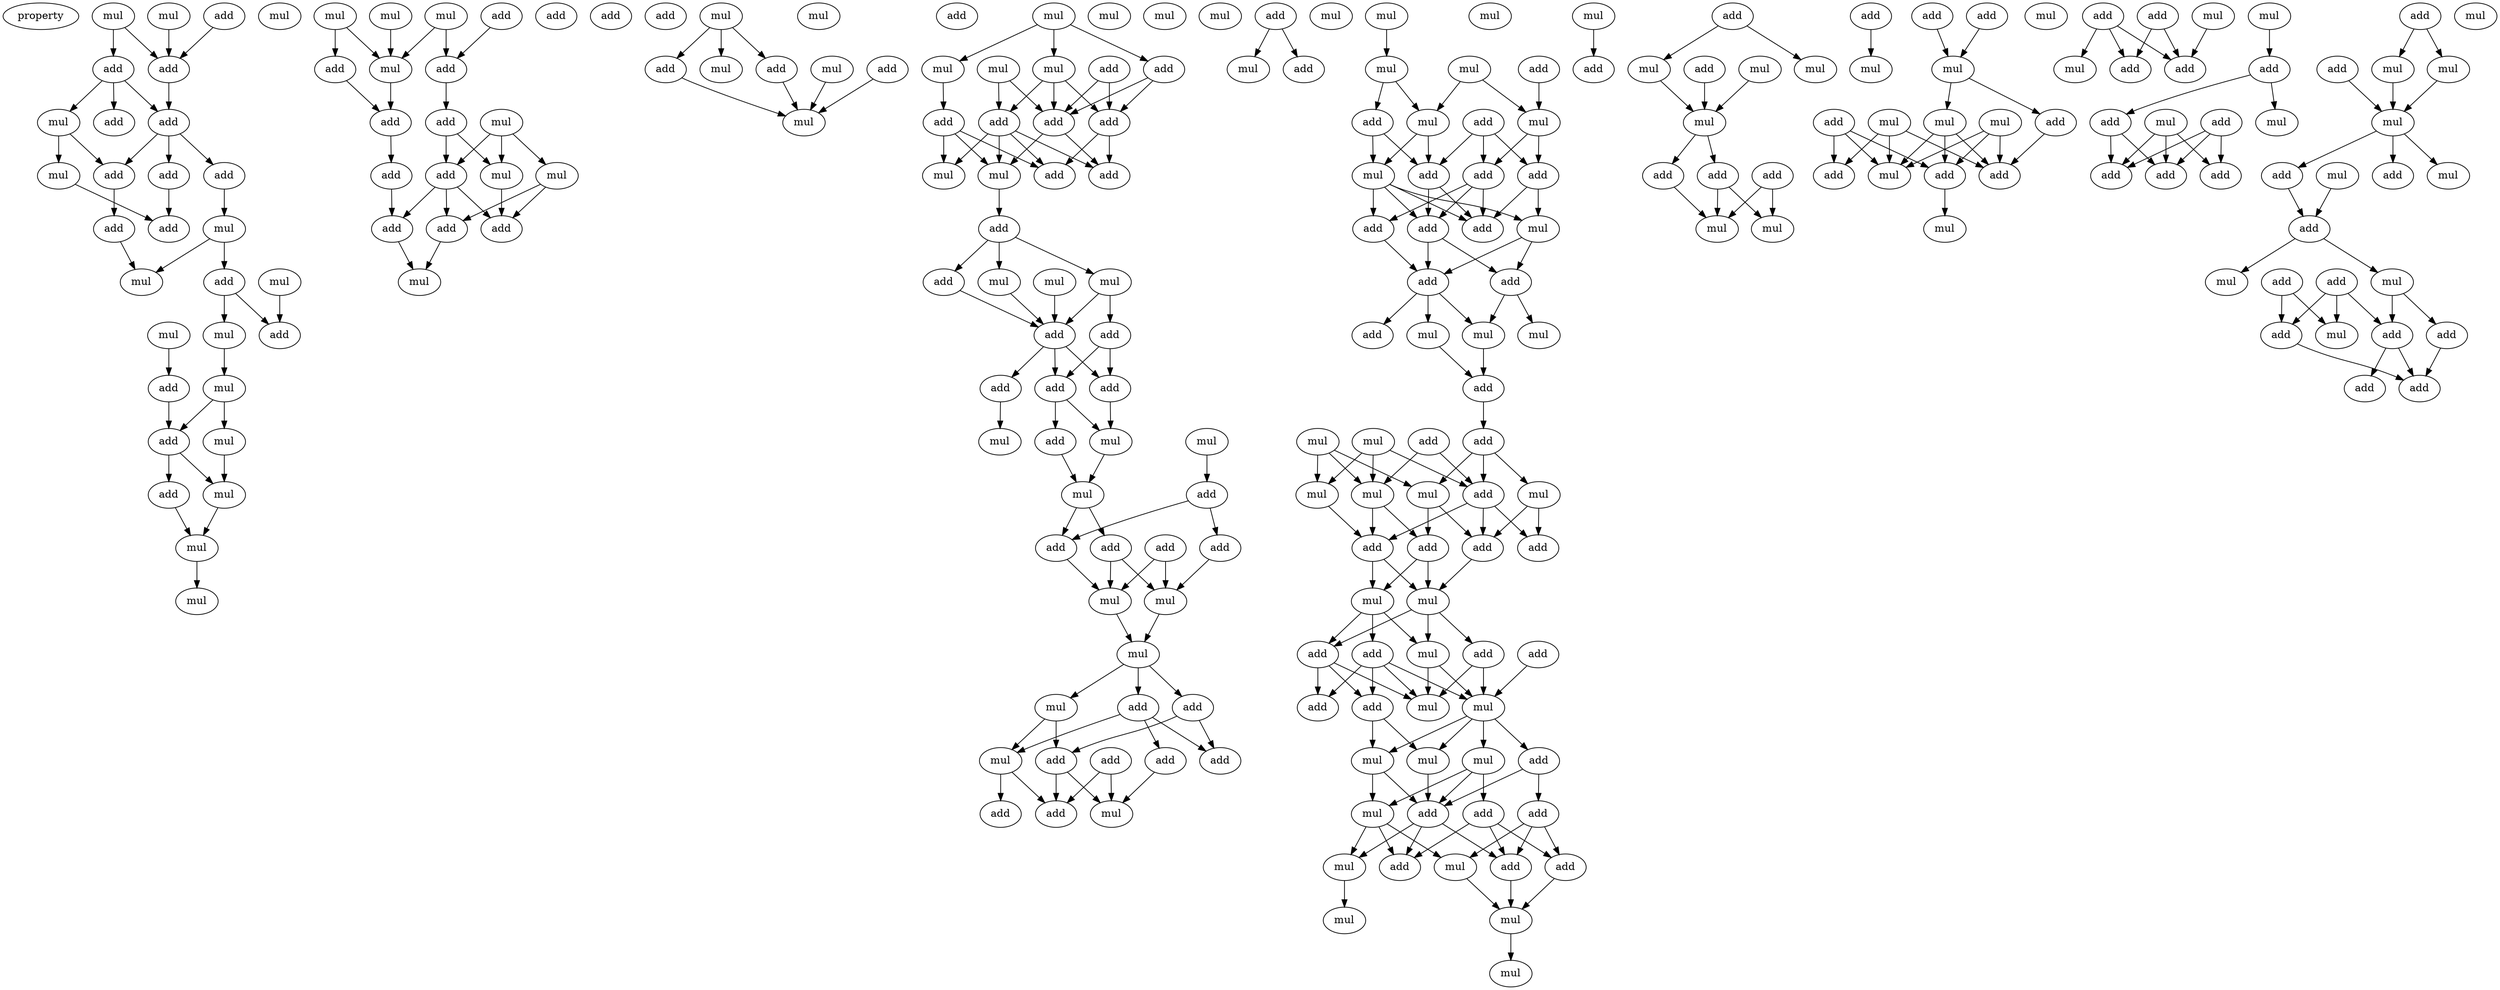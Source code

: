 digraph {
    node [fontcolor=black]
    property [mul=2,lf=1.7]
    0 [ label = mul ];
    1 [ label = add ];
    2 [ label = mul ];
    3 [ label = mul ];
    4 [ label = add ];
    5 [ label = add ];
    6 [ label = add ];
    7 [ label = mul ];
    8 [ label = add ];
    9 [ label = add ];
    10 [ label = add ];
    11 [ label = add ];
    12 [ label = mul ];
    13 [ label = add ];
    14 [ label = mul ];
    15 [ label = add ];
    16 [ label = mul ];
    17 [ label = mul ];
    18 [ label = add ];
    19 [ label = mul ];
    20 [ label = mul ];
    21 [ label = add ];
    22 [ label = add ];
    23 [ label = mul ];
    24 [ label = add ];
    25 [ label = mul ];
    26 [ label = add ];
    27 [ label = mul ];
    28 [ label = mul ];
    29 [ label = mul ];
    30 [ label = mul ];
    31 [ label = add ];
    32 [ label = mul ];
    33 [ label = mul ];
    34 [ label = add ];
    35 [ label = add ];
    36 [ label = mul ];
    37 [ label = add ];
    38 [ label = mul ];
    39 [ label = add ];
    40 [ label = add ];
    41 [ label = mul ];
    42 [ label = add ];
    43 [ label = mul ];
    44 [ label = add ];
    45 [ label = add ];
    46 [ label = add ];
    47 [ label = mul ];
    48 [ label = add ];
    49 [ label = add ];
    50 [ label = add ];
    51 [ label = mul ];
    52 [ label = add ];
    53 [ label = mul ];
    54 [ label = mul ];
    55 [ label = add ];
    56 [ label = add ];
    57 [ label = mul ];
    58 [ label = mul ];
    59 [ label = add ];
    60 [ label = mul ];
    61 [ label = mul ];
    62 [ label = add ];
    63 [ label = mul ];
    64 [ label = mul ];
    65 [ label = add ];
    66 [ label = add ];
    67 [ label = add ];
    68 [ label = add ];
    69 [ label = add ];
    70 [ label = mul ];
    71 [ label = add ];
    72 [ label = mul ];
    73 [ label = add ];
    74 [ label = mul ];
    75 [ label = add ];
    76 [ label = add ];
    77 [ label = mul ];
    78 [ label = mul ];
    79 [ label = mul ];
    80 [ label = mul ];
    81 [ label = add ];
    82 [ label = add ];
    83 [ label = add ];
    84 [ label = add ];
    85 [ label = add ];
    86 [ label = mul ];
    87 [ label = add ];
    88 [ label = mul ];
    89 [ label = mul ];
    90 [ label = add ];
    91 [ label = mul ];
    92 [ label = add ];
    93 [ label = add ];
    94 [ label = add ];
    95 [ label = add ];
    96 [ label = mul ];
    97 [ label = mul ];
    98 [ label = mul ];
    99 [ label = mul ];
    100 [ label = mul ];
    101 [ label = add ];
    102 [ label = add ];
    103 [ label = add ];
    104 [ label = add ];
    105 [ label = add ];
    106 [ label = add ];
    107 [ label = mul ];
    108 [ label = add ];
    109 [ label = add ];
    110 [ label = mul ];
    111 [ label = add ];
    112 [ label = mul ];
    113 [ label = mul ];
    114 [ label = add ];
    115 [ label = mul ];
    116 [ label = add ];
    117 [ label = mul ];
    118 [ label = mul ];
    119 [ label = mul ];
    120 [ label = mul ];
    121 [ label = add ];
    122 [ label = add ];
    123 [ label = add ];
    124 [ label = add ];
    125 [ label = mul ];
    126 [ label = add ];
    127 [ label = add ];
    128 [ label = add ];
    129 [ label = add ];
    130 [ label = mul ];
    131 [ label = add ];
    132 [ label = add ];
    133 [ label = add ];
    134 [ label = mul ];
    135 [ label = mul ];
    136 [ label = mul ];
    137 [ label = add ];
    138 [ label = add ];
    139 [ label = mul ];
    140 [ label = add ];
    141 [ label = mul ];
    142 [ label = mul ];
    143 [ label = mul ];
    144 [ label = mul ];
    145 [ label = mul ];
    146 [ label = add ];
    147 [ label = add ];
    148 [ label = mul ];
    149 [ label = add ];
    150 [ label = add ];
    151 [ label = add ];
    152 [ label = mul ];
    153 [ label = mul ];
    154 [ label = add ];
    155 [ label = mul ];
    156 [ label = add ];
    157 [ label = add ];
    158 [ label = add ];
    159 [ label = mul ];
    160 [ label = add ];
    161 [ label = add ];
    162 [ label = mul ];
    163 [ label = mul ];
    164 [ label = mul ];
    165 [ label = mul ];
    166 [ label = add ];
    167 [ label = mul ];
    168 [ label = add ];
    169 [ label = add ];
    170 [ label = add ];
    171 [ label = mul ];
    172 [ label = mul ];
    173 [ label = add ];
    174 [ label = add ];
    175 [ label = add ];
    176 [ label = mul ];
    177 [ label = mul ];
    178 [ label = mul ];
    179 [ label = mul ];
    180 [ label = add ];
    181 [ label = add ];
    182 [ label = mul ];
    183 [ label = add ];
    184 [ label = mul ];
    185 [ label = mul ];
    186 [ label = mul ];
    187 [ label = add ];
    188 [ label = add ];
    189 [ label = add ];
    190 [ label = mul ];
    191 [ label = mul ];
    192 [ label = add ];
    193 [ label = add ];
    194 [ label = add ];
    195 [ label = mul ];
    196 [ label = mul ];
    197 [ label = add ];
    198 [ label = mul ];
    199 [ label = mul ];
    200 [ label = mul ];
    201 [ label = add ];
    202 [ label = add ];
    203 [ label = mul ];
    204 [ label = add ];
    205 [ label = mul ];
    206 [ label = add ];
    207 [ label = mul ];
    208 [ label = add ];
    209 [ label = mul ];
    210 [ label = add ];
    211 [ label = add ];
    212 [ label = add ];
    213 [ label = mul ];
    214 [ label = mul ];
    215 [ label = add ];
    216 [ label = add ];
    217 [ label = mul ];
    218 [ label = mul ];
    219 [ label = add ];
    220 [ label = add ];
    221 [ label = add ];
    222 [ label = add ];
    223 [ label = add ];
    224 [ label = add ];
    225 [ label = mul ];
    226 [ label = mul ];
    227 [ label = mul ];
    228 [ label = add ];
    229 [ label = add ];
    230 [ label = mul ];
    231 [ label = mul ];
    232 [ label = add ];
    233 [ label = add ];
    234 [ label = mul ];
    235 [ label = add ];
    236 [ label = mul ];
    237 [ label = mul ];
    238 [ label = mul ];
    239 [ label = add ];
    240 [ label = add ];
    241 [ label = add ];
    242 [ label = add ];
    243 [ label = add ];
    0 -> 4 [ name = 0 ];
    0 -> 5 [ name = 1 ];
    1 -> 4 [ name = 2 ];
    2 -> 4 [ name = 3 ];
    4 -> 6 [ name = 4 ];
    5 -> 6 [ name = 5 ];
    5 -> 7 [ name = 6 ];
    5 -> 8 [ name = 7 ];
    6 -> 9 [ name = 8 ];
    6 -> 10 [ name = 9 ];
    6 -> 11 [ name = 10 ];
    7 -> 9 [ name = 11 ];
    7 -> 12 [ name = 12 ];
    9 -> 15 [ name = 13 ];
    10 -> 14 [ name = 14 ];
    11 -> 13 [ name = 15 ];
    12 -> 13 [ name = 16 ];
    14 -> 17 [ name = 17 ];
    14 -> 18 [ name = 18 ];
    15 -> 17 [ name = 19 ];
    16 -> 21 [ name = 20 ];
    18 -> 19 [ name = 21 ];
    18 -> 21 [ name = 22 ];
    19 -> 23 [ name = 23 ];
    20 -> 22 [ name = 24 ];
    22 -> 24 [ name = 25 ];
    23 -> 24 [ name = 26 ];
    23 -> 25 [ name = 27 ];
    24 -> 26 [ name = 28 ];
    24 -> 27 [ name = 29 ];
    25 -> 27 [ name = 30 ];
    26 -> 28 [ name = 31 ];
    27 -> 28 [ name = 32 ];
    28 -> 29 [ name = 33 ];
    30 -> 36 [ name = 34 ];
    31 -> 35 [ name = 35 ];
    32 -> 35 [ name = 36 ];
    32 -> 36 [ name = 37 ];
    33 -> 34 [ name = 38 ];
    33 -> 36 [ name = 39 ];
    34 -> 37 [ name = 40 ];
    35 -> 39 [ name = 41 ];
    36 -> 37 [ name = 42 ];
    37 -> 42 [ name = 43 ];
    38 -> 40 [ name = 44 ];
    38 -> 41 [ name = 45 ];
    38 -> 43 [ name = 46 ];
    39 -> 40 [ name = 47 ];
    39 -> 43 [ name = 48 ];
    40 -> 44 [ name = 49 ];
    40 -> 45 [ name = 50 ];
    40 -> 46 [ name = 51 ];
    41 -> 44 [ name = 52 ];
    41 -> 45 [ name = 53 ];
    42 -> 46 [ name = 54 ];
    43 -> 45 [ name = 55 ];
    44 -> 47 [ name = 56 ];
    46 -> 47 [ name = 57 ];
    51 -> 52 [ name = 58 ];
    51 -> 53 [ name = 59 ];
    51 -> 56 [ name = 60 ];
    52 -> 57 [ name = 61 ];
    54 -> 57 [ name = 62 ];
    55 -> 57 [ name = 63 ];
    56 -> 57 [ name = 64 ];
    60 -> 61 [ name = 65 ];
    60 -> 64 [ name = 66 ];
    60 -> 65 [ name = 67 ];
    61 -> 67 [ name = 68 ];
    62 -> 66 [ name = 69 ];
    62 -> 68 [ name = 70 ];
    63 -> 66 [ name = 71 ];
    63 -> 69 [ name = 72 ];
    64 -> 66 [ name = 73 ];
    64 -> 68 [ name = 74 ];
    64 -> 69 [ name = 75 ];
    65 -> 66 [ name = 76 ];
    65 -> 68 [ name = 77 ];
    66 -> 71 [ name = 78 ];
    66 -> 74 [ name = 79 ];
    67 -> 72 [ name = 80 ];
    67 -> 73 [ name = 81 ];
    67 -> 74 [ name = 82 ];
    68 -> 71 [ name = 83 ];
    68 -> 73 [ name = 84 ];
    69 -> 71 [ name = 85 ];
    69 -> 72 [ name = 86 ];
    69 -> 73 [ name = 87 ];
    69 -> 74 [ name = 88 ];
    74 -> 75 [ name = 89 ];
    75 -> 76 [ name = 90 ];
    75 -> 77 [ name = 91 ];
    75 -> 80 [ name = 92 ];
    76 -> 82 [ name = 93 ];
    77 -> 81 [ name = 94 ];
    77 -> 82 [ name = 95 ];
    78 -> 82 [ name = 96 ];
    80 -> 82 [ name = 97 ];
    81 -> 83 [ name = 98 ];
    81 -> 84 [ name = 99 ];
    82 -> 83 [ name = 100 ];
    82 -> 84 [ name = 101 ];
    82 -> 85 [ name = 102 ];
    83 -> 86 [ name = 103 ];
    83 -> 87 [ name = 104 ];
    84 -> 86 [ name = 105 ];
    85 -> 89 [ name = 106 ];
    86 -> 91 [ name = 107 ];
    87 -> 91 [ name = 108 ];
    88 -> 90 [ name = 109 ];
    90 -> 93 [ name = 110 ];
    90 -> 95 [ name = 111 ];
    91 -> 93 [ name = 112 ];
    91 -> 94 [ name = 113 ];
    92 -> 96 [ name = 114 ];
    92 -> 97 [ name = 115 ];
    93 -> 97 [ name = 116 ];
    94 -> 96 [ name = 117 ];
    94 -> 97 [ name = 118 ];
    95 -> 96 [ name = 119 ];
    96 -> 99 [ name = 120 ];
    97 -> 99 [ name = 121 ];
    99 -> 100 [ name = 122 ];
    99 -> 101 [ name = 123 ];
    99 -> 102 [ name = 124 ];
    100 -> 104 [ name = 125 ];
    100 -> 107 [ name = 126 ];
    101 -> 104 [ name = 127 ];
    101 -> 105 [ name = 128 ];
    102 -> 103 [ name = 129 ];
    102 -> 105 [ name = 130 ];
    102 -> 107 [ name = 131 ];
    103 -> 110 [ name = 132 ];
    104 -> 108 [ name = 133 ];
    104 -> 110 [ name = 134 ];
    106 -> 108 [ name = 135 ];
    106 -> 110 [ name = 136 ];
    107 -> 108 [ name = 137 ];
    107 -> 109 [ name = 138 ];
    111 -> 113 [ name = 139 ];
    111 -> 114 [ name = 140 ];
    115 -> 117 [ name = 141 ];
    116 -> 120 [ name = 142 ];
    117 -> 119 [ name = 143 ];
    117 -> 122 [ name = 144 ];
    118 -> 119 [ name = 145 ];
    118 -> 120 [ name = 146 ];
    119 -> 124 [ name = 147 ];
    119 -> 125 [ name = 148 ];
    120 -> 123 [ name = 149 ];
    120 -> 126 [ name = 150 ];
    121 -> 123 [ name = 151 ];
    121 -> 124 [ name = 152 ];
    121 -> 126 [ name = 153 ];
    122 -> 124 [ name = 154 ];
    122 -> 125 [ name = 155 ];
    123 -> 127 [ name = 156 ];
    123 -> 128 [ name = 157 ];
    123 -> 129 [ name = 158 ];
    124 -> 127 [ name = 159 ];
    124 -> 129 [ name = 160 ];
    125 -> 127 [ name = 161 ];
    125 -> 128 [ name = 162 ];
    125 -> 129 [ name = 163 ];
    125 -> 130 [ name = 164 ];
    126 -> 129 [ name = 165 ];
    126 -> 130 [ name = 166 ];
    127 -> 131 [ name = 167 ];
    127 -> 132 [ name = 168 ];
    128 -> 131 [ name = 169 ];
    130 -> 131 [ name = 170 ];
    130 -> 132 [ name = 171 ];
    131 -> 133 [ name = 172 ];
    131 -> 134 [ name = 173 ];
    131 -> 135 [ name = 174 ];
    132 -> 134 [ name = 175 ];
    132 -> 136 [ name = 176 ];
    134 -> 137 [ name = 177 ];
    135 -> 137 [ name = 178 ];
    137 -> 140 [ name = 179 ];
    138 -> 143 [ name = 180 ];
    138 -> 146 [ name = 181 ];
    139 -> 142 [ name = 182 ];
    139 -> 143 [ name = 183 ];
    139 -> 145 [ name = 184 ];
    140 -> 144 [ name = 185 ];
    140 -> 145 [ name = 186 ];
    140 -> 146 [ name = 187 ];
    141 -> 142 [ name = 188 ];
    141 -> 143 [ name = 189 ];
    141 -> 146 [ name = 190 ];
    142 -> 149 [ name = 191 ];
    143 -> 149 [ name = 192 ];
    143 -> 150 [ name = 193 ];
    144 -> 147 [ name = 194 ];
    144 -> 151 [ name = 195 ];
    145 -> 150 [ name = 196 ];
    145 -> 151 [ name = 197 ];
    146 -> 147 [ name = 198 ];
    146 -> 149 [ name = 199 ];
    146 -> 151 [ name = 200 ];
    149 -> 152 [ name = 201 ];
    149 -> 153 [ name = 202 ];
    150 -> 152 [ name = 203 ];
    150 -> 153 [ name = 204 ];
    151 -> 152 [ name = 205 ];
    152 -> 155 [ name = 206 ];
    152 -> 157 [ name = 207 ];
    152 -> 158 [ name = 208 ];
    153 -> 155 [ name = 209 ];
    153 -> 156 [ name = 210 ];
    153 -> 158 [ name = 211 ];
    154 -> 162 [ name = 212 ];
    155 -> 159 [ name = 213 ];
    155 -> 162 [ name = 214 ];
    156 -> 159 [ name = 215 ];
    156 -> 160 [ name = 216 ];
    156 -> 161 [ name = 217 ];
    156 -> 162 [ name = 218 ];
    157 -> 159 [ name = 219 ];
    157 -> 162 [ name = 220 ];
    158 -> 159 [ name = 221 ];
    158 -> 160 [ name = 222 ];
    158 -> 161 [ name = 223 ];
    160 -> 163 [ name = 224 ];
    160 -> 164 [ name = 225 ];
    162 -> 163 [ name = 226 ];
    162 -> 164 [ name = 227 ];
    162 -> 165 [ name = 228 ];
    162 -> 166 [ name = 229 ];
    163 -> 167 [ name = 230 ];
    163 -> 169 [ name = 231 ];
    164 -> 169 [ name = 232 ];
    165 -> 167 [ name = 233 ];
    165 -> 168 [ name = 234 ];
    165 -> 169 [ name = 235 ];
    166 -> 169 [ name = 236 ];
    166 -> 170 [ name = 237 ];
    167 -> 171 [ name = 238 ];
    167 -> 172 [ name = 239 ];
    167 -> 173 [ name = 240 ];
    168 -> 173 [ name = 241 ];
    168 -> 174 [ name = 242 ];
    168 -> 175 [ name = 243 ];
    169 -> 171 [ name = 244 ];
    169 -> 173 [ name = 245 ];
    169 -> 175 [ name = 246 ];
    170 -> 172 [ name = 247 ];
    170 -> 174 [ name = 248 ];
    170 -> 175 [ name = 249 ];
    171 -> 177 [ name = 250 ];
    172 -> 176 [ name = 251 ];
    174 -> 176 [ name = 252 ];
    175 -> 176 [ name = 253 ];
    176 -> 178 [ name = 254 ];
    179 -> 180 [ name = 255 ];
    181 -> 182 [ name = 256 ];
    181 -> 185 [ name = 257 ];
    182 -> 186 [ name = 258 ];
    183 -> 186 [ name = 259 ];
    184 -> 186 [ name = 260 ];
    186 -> 188 [ name = 261 ];
    186 -> 189 [ name = 262 ];
    187 -> 190 [ name = 263 ];
    187 -> 191 [ name = 264 ];
    188 -> 191 [ name = 265 ];
    189 -> 190 [ name = 266 ];
    189 -> 191 [ name = 267 ];
    192 -> 195 [ name = 268 ];
    193 -> 196 [ name = 269 ];
    194 -> 196 [ name = 270 ];
    196 -> 200 [ name = 271 ];
    196 -> 201 [ name = 272 ];
    197 -> 202 [ name = 273 ];
    197 -> 204 [ name = 274 ];
    197 -> 205 [ name = 275 ];
    198 -> 202 [ name = 276 ];
    198 -> 205 [ name = 277 ];
    198 -> 206 [ name = 278 ];
    199 -> 204 [ name = 279 ];
    199 -> 205 [ name = 280 ];
    199 -> 206 [ name = 281 ];
    200 -> 204 [ name = 282 ];
    200 -> 205 [ name = 283 ];
    200 -> 206 [ name = 284 ];
    201 -> 206 [ name = 285 ];
    204 -> 207 [ name = 286 ];
    208 -> 211 [ name = 287 ];
    208 -> 212 [ name = 288 ];
    209 -> 212 [ name = 289 ];
    210 -> 211 [ name = 290 ];
    210 -> 212 [ name = 291 ];
    210 -> 213 [ name = 292 ];
    214 -> 215 [ name = 293 ];
    215 -> 216 [ name = 294 ];
    215 -> 217 [ name = 295 ];
    216 -> 221 [ name = 296 ];
    216 -> 222 [ name = 297 ];
    218 -> 220 [ name = 298 ];
    218 -> 221 [ name = 299 ];
    218 -> 222 [ name = 300 ];
    219 -> 220 [ name = 301 ];
    219 -> 221 [ name = 302 ];
    219 -> 222 [ name = 303 ];
    223 -> 225 [ name = 304 ];
    223 -> 226 [ name = 305 ];
    224 -> 227 [ name = 306 ];
    225 -> 227 [ name = 307 ];
    226 -> 227 [ name = 308 ];
    227 -> 228 [ name = 309 ];
    227 -> 229 [ name = 310 ];
    227 -> 230 [ name = 311 ];
    228 -> 232 [ name = 312 ];
    231 -> 232 [ name = 313 ];
    232 -> 236 [ name = 314 ];
    232 -> 237 [ name = 315 ];
    233 -> 238 [ name = 316 ];
    233 -> 239 [ name = 317 ];
    233 -> 241 [ name = 318 ];
    235 -> 238 [ name = 319 ];
    235 -> 239 [ name = 320 ];
    237 -> 240 [ name = 321 ];
    237 -> 241 [ name = 322 ];
    239 -> 243 [ name = 323 ];
    240 -> 243 [ name = 324 ];
    241 -> 242 [ name = 325 ];
    241 -> 243 [ name = 326 ];
}
